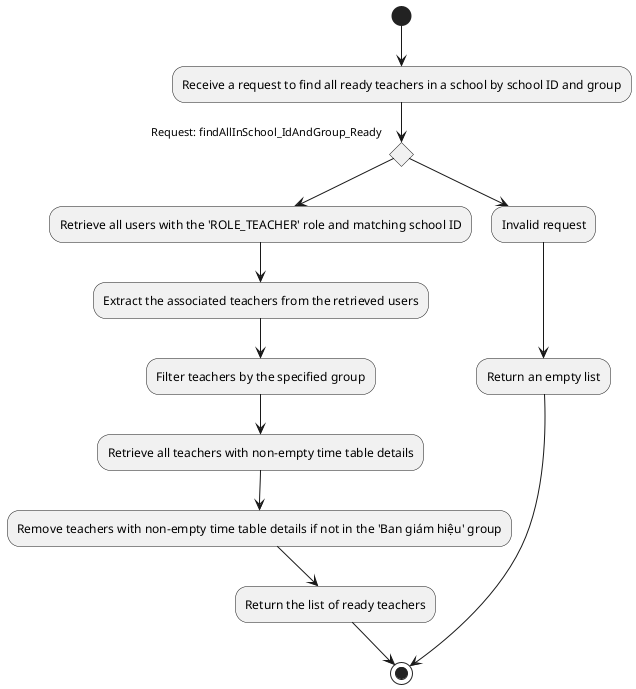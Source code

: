 @startuml

(*) --> "Receive a request to find all ready teachers in a school by school ID and group"

if "Request: findAllInSchool_IdAndGroup_Ready" then
    --> "Retrieve all users with the 'ROLE_TEACHER' role and matching school ID"
    --> "Extract the associated teachers from the retrieved users"
    --> "Filter teachers by the specified group"
    --> "Retrieve all teachers with non-empty time table details"
    --> "Remove teachers with non-empty time table details if not in the 'Ban giám hiệu' group"
    --> "Return the list of ready teachers"
    --> (*)
else
    --> "Invalid request"
    --> "Return an empty list"
    --> (*)
endif

@enduml
